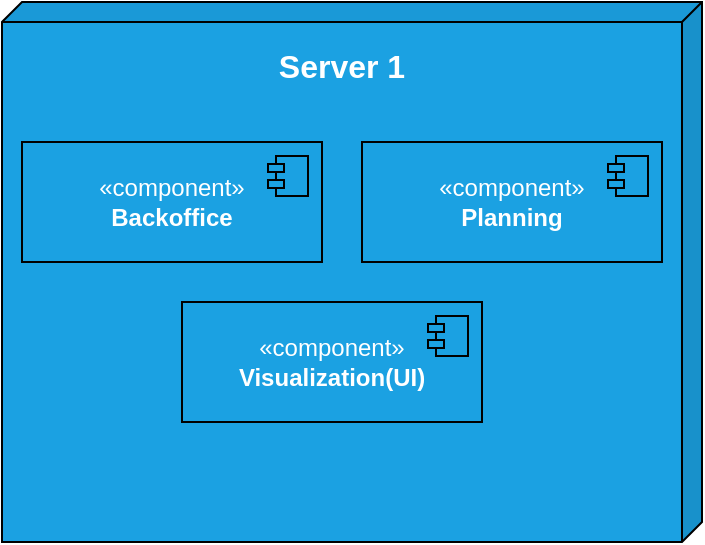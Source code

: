 <mxfile version="24.7.17">
  <diagram name="Página-1" id="7zRciVBeSr0iCR4m4c-i">
    <mxGraphModel dx="1434" dy="836" grid="1" gridSize="10" guides="1" tooltips="1" connect="1" arrows="1" fold="1" page="1" pageScale="1" pageWidth="827" pageHeight="1169" math="0" shadow="0">
      <root>
        <mxCell id="0" />
        <mxCell id="1" parent="0" />
        <mxCell id="3xQV-H71B-Q1isJT_iXs-1" value="&lt;b&gt;&lt;font style=&quot;font-size: 16px;&quot;&gt;Server 1&lt;/font&gt;&lt;/b&gt;&lt;div&gt;&lt;b&gt;&lt;br&gt;&lt;/b&gt;&lt;/div&gt;&lt;div&gt;&lt;b&gt;&lt;br&gt;&lt;/b&gt;&lt;/div&gt;&lt;div&gt;&lt;b&gt;&lt;br&gt;&lt;/b&gt;&lt;/div&gt;&lt;div&gt;&lt;b&gt;&lt;br&gt;&lt;/b&gt;&lt;/div&gt;&lt;div&gt;&lt;b&gt;&lt;br&gt;&lt;/b&gt;&lt;/div&gt;&lt;div&gt;&lt;b&gt;&lt;br&gt;&lt;/b&gt;&lt;/div&gt;&lt;div&gt;&lt;b&gt;&lt;br&gt;&lt;/b&gt;&lt;/div&gt;&lt;div&gt;&lt;b&gt;&lt;br&gt;&lt;/b&gt;&lt;/div&gt;&lt;div style=&quot;&quot;&gt;&lt;b&gt;&lt;br&gt;&lt;/b&gt;&lt;/div&gt;&lt;div style=&quot;&quot;&gt;&lt;b&gt;&lt;br&gt;&lt;/b&gt;&lt;/div&gt;&lt;div style=&quot;&quot;&gt;&lt;b&gt;&lt;br&gt;&lt;/b&gt;&lt;/div&gt;&lt;div style=&quot;&quot;&gt;&lt;b&gt;&lt;br&gt;&lt;/b&gt;&lt;/div&gt;&lt;div style=&quot;&quot;&gt;&lt;b&gt;&lt;br&gt;&lt;/b&gt;&lt;/div&gt;&lt;div style=&quot;&quot;&gt;&lt;b&gt;&lt;br&gt;&lt;/b&gt;&lt;/div&gt;&lt;div style=&quot;&quot;&gt;&lt;b&gt;&lt;br&gt;&lt;/b&gt;&lt;/div&gt;" style="shape=cube;whiteSpace=wrap;html=1;boundedLbl=1;backgroundOutline=1;darkOpacity=0.05;darkOpacity2=0.1;size=10;rotation=0;shadow=0;flipV=0;flipH=1;fillColor=#1ba1e2;fontColor=#ffffff;strokeColor=#000000;" parent="1" vertex="1">
          <mxGeometry x="239" y="450" width="350" height="270" as="geometry" />
        </mxCell>
        <mxCell id="3xQV-H71B-Q1isJT_iXs-4" value="«component»&lt;br&gt;&lt;b&gt;Backoffice&lt;/b&gt;" style="html=1;dropTarget=0;whiteSpace=wrap;fillColor=#1ba1e2;fontColor=#ffffff;strokeColor=#000000;" parent="1" vertex="1">
          <mxGeometry x="249" y="520" width="150" height="60" as="geometry" />
        </mxCell>
        <mxCell id="3xQV-H71B-Q1isJT_iXs-5" value="" style="shape=module;jettyWidth=8;jettyHeight=4;fillColor=#1ba1e2;fontColor=#ffffff;strokeColor=#000000;" parent="3xQV-H71B-Q1isJT_iXs-4" vertex="1">
          <mxGeometry x="1" width="20" height="20" relative="1" as="geometry">
            <mxPoint x="-27" y="7" as="offset" />
          </mxGeometry>
        </mxCell>
        <mxCell id="3xQV-H71B-Q1isJT_iXs-6" value="«component»&lt;br&gt;&lt;b&gt;Visualization(UI)&lt;/b&gt;" style="html=1;dropTarget=0;whiteSpace=wrap;fillColor=#1ba1e2;fontColor=#ffffff;strokeColor=#000000;" parent="1" vertex="1">
          <mxGeometry x="329" y="600" width="150" height="60" as="geometry" />
        </mxCell>
        <mxCell id="3xQV-H71B-Q1isJT_iXs-7" value="" style="shape=module;jettyWidth=8;jettyHeight=4;fillColor=#1ba1e2;fontColor=#ffffff;strokeColor=#000000;" parent="3xQV-H71B-Q1isJT_iXs-6" vertex="1">
          <mxGeometry x="1" width="20" height="20" relative="1" as="geometry">
            <mxPoint x="-27" y="7" as="offset" />
          </mxGeometry>
        </mxCell>
        <mxCell id="3xQV-H71B-Q1isJT_iXs-10" value="«component»&lt;br&gt;&lt;b&gt;Planning&lt;/b&gt;" style="html=1;dropTarget=0;whiteSpace=wrap;fillColor=#1ba1e2;fontColor=#ffffff;strokeColor=#000000;" parent="1" vertex="1">
          <mxGeometry x="419" y="520" width="150" height="60" as="geometry" />
        </mxCell>
        <mxCell id="3xQV-H71B-Q1isJT_iXs-11" value="" style="shape=module;jettyWidth=8;jettyHeight=4;fillColor=#1ba1e2;fontColor=#ffffff;strokeColor=#000000;" parent="3xQV-H71B-Q1isJT_iXs-10" vertex="1">
          <mxGeometry x="1" width="20" height="20" relative="1" as="geometry">
            <mxPoint x="-27" y="7" as="offset" />
          </mxGeometry>
        </mxCell>
      </root>
    </mxGraphModel>
  </diagram>
</mxfile>
